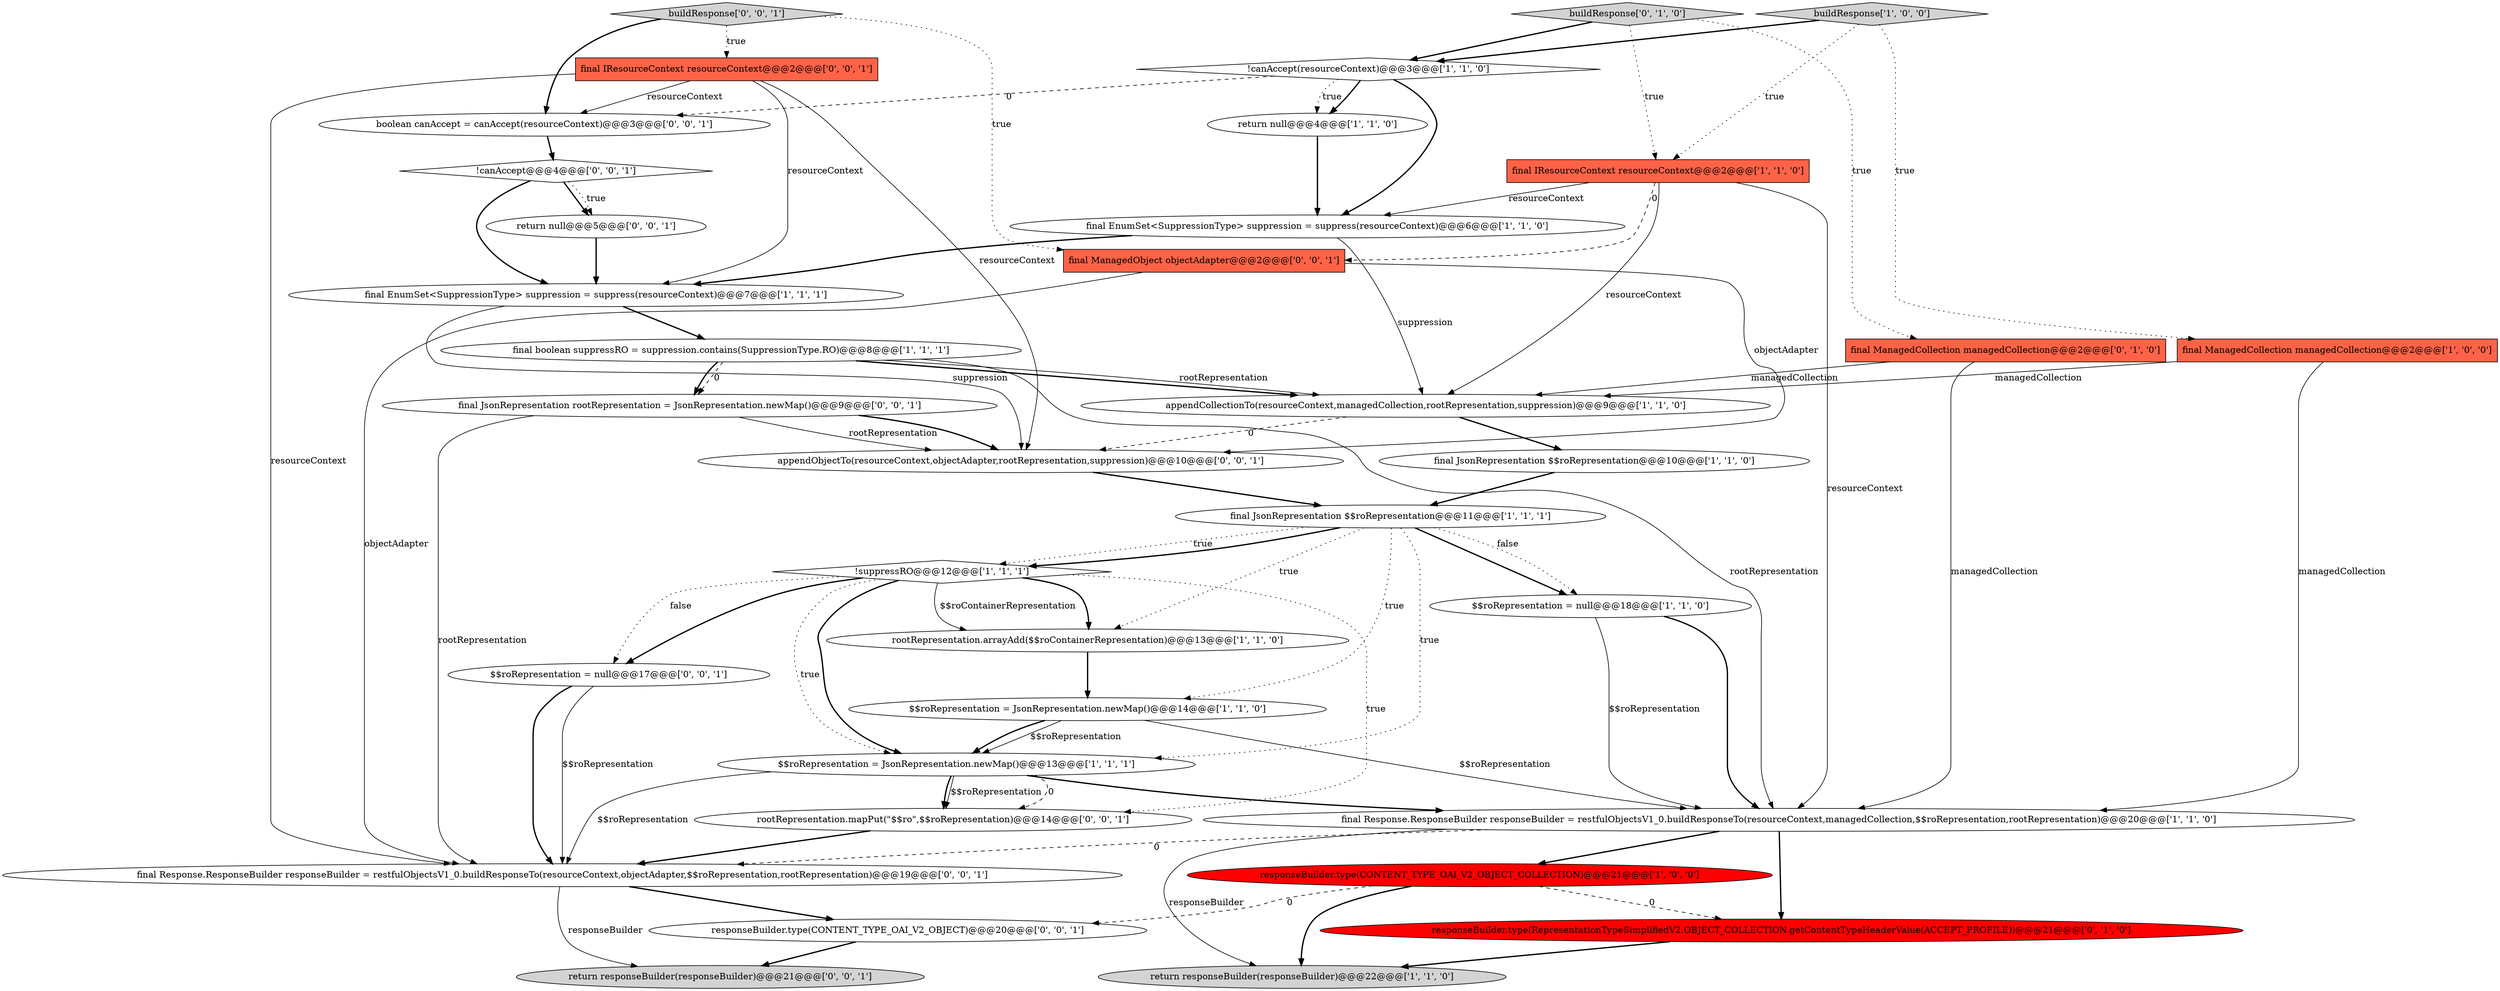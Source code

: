 digraph {
12 [style = filled, label = "final EnumSet<SuppressionType> suppression = suppress(resourceContext)@@@7@@@['1', '1', '1']", fillcolor = white, shape = ellipse image = "AAA0AAABBB1BBB"];
1 [style = filled, label = "buildResponse['1', '0', '0']", fillcolor = lightgray, shape = diamond image = "AAA0AAABBB1BBB"];
26 [style = filled, label = "final ManagedObject objectAdapter@@@2@@@['0', '0', '1']", fillcolor = tomato, shape = box image = "AAA0AAABBB3BBB"];
27 [style = filled, label = "$$roRepresentation = null@@@17@@@['0', '0', '1']", fillcolor = white, shape = ellipse image = "AAA0AAABBB3BBB"];
34 [style = filled, label = "return null@@@5@@@['0', '0', '1']", fillcolor = white, shape = ellipse image = "AAA0AAABBB3BBB"];
5 [style = filled, label = "final Response.ResponseBuilder responseBuilder = restfulObjectsV1_0.buildResponseTo(resourceContext,managedCollection,$$roRepresentation,rootRepresentation)@@@20@@@['1', '1', '0']", fillcolor = white, shape = ellipse image = "AAA0AAABBB1BBB"];
7 [style = filled, label = "appendCollectionTo(resourceContext,managedCollection,rootRepresentation,suppression)@@@9@@@['1', '1', '0']", fillcolor = white, shape = ellipse image = "AAA0AAABBB1BBB"];
31 [style = filled, label = "responseBuilder.type(CONTENT_TYPE_OAI_V2_OBJECT)@@@20@@@['0', '0', '1']", fillcolor = white, shape = ellipse image = "AAA0AAABBB3BBB"];
2 [style = filled, label = "responseBuilder.type(CONTENT_TYPE_OAI_V2_OBJECT_COLLECTION)@@@21@@@['1', '0', '0']", fillcolor = red, shape = ellipse image = "AAA1AAABBB1BBB"];
0 [style = filled, label = "final ManagedCollection managedCollection@@@2@@@['1', '0', '0']", fillcolor = tomato, shape = box image = "AAA0AAABBB1BBB"];
22 [style = filled, label = "final JsonRepresentation rootRepresentation = JsonRepresentation.newMap()@@@9@@@['0', '0', '1']", fillcolor = white, shape = ellipse image = "AAA0AAABBB3BBB"];
11 [style = filled, label = "return responseBuilder(responseBuilder)@@@22@@@['1', '1', '0']", fillcolor = lightgray, shape = ellipse image = "AAA0AAABBB1BBB"];
9 [style = filled, label = "final JsonRepresentation $$roRepresentation@@@10@@@['1', '1', '0']", fillcolor = white, shape = ellipse image = "AAA0AAABBB1BBB"];
17 [style = filled, label = "final JsonRepresentation $$roRepresentation@@@11@@@['1', '1', '1']", fillcolor = white, shape = ellipse image = "AAA0AAABBB1BBB"];
16 [style = filled, label = "!canAccept(resourceContext)@@@3@@@['1', '1', '0']", fillcolor = white, shape = diamond image = "AAA0AAABBB1BBB"];
20 [style = filled, label = "final ManagedCollection managedCollection@@@2@@@['0', '1', '0']", fillcolor = tomato, shape = box image = "AAA0AAABBB2BBB"];
24 [style = filled, label = "final IResourceContext resourceContext@@@2@@@['0', '0', '1']", fillcolor = tomato, shape = box image = "AAA0AAABBB3BBB"];
15 [style = filled, label = "final EnumSet<SuppressionType> suppression = suppress(resourceContext)@@@6@@@['1', '1', '0']", fillcolor = white, shape = ellipse image = "AAA0AAABBB1BBB"];
10 [style = filled, label = "$$roRepresentation = null@@@18@@@['1', '1', '0']", fillcolor = white, shape = ellipse image = "AAA0AAABBB1BBB"];
23 [style = filled, label = "rootRepresentation.mapPut(\"$$ro\",$$roRepresentation)@@@14@@@['0', '0', '1']", fillcolor = white, shape = ellipse image = "AAA0AAABBB3BBB"];
29 [style = filled, label = "!canAccept@@@4@@@['0', '0', '1']", fillcolor = white, shape = diamond image = "AAA0AAABBB3BBB"];
25 [style = filled, label = "boolean canAccept = canAccept(resourceContext)@@@3@@@['0', '0', '1']", fillcolor = white, shape = ellipse image = "AAA0AAABBB3BBB"];
19 [style = filled, label = "buildResponse['0', '1', '0']", fillcolor = lightgray, shape = diamond image = "AAA0AAABBB2BBB"];
28 [style = filled, label = "appendObjectTo(resourceContext,objectAdapter,rootRepresentation,suppression)@@@10@@@['0', '0', '1']", fillcolor = white, shape = ellipse image = "AAA0AAABBB3BBB"];
30 [style = filled, label = "buildResponse['0', '0', '1']", fillcolor = lightgray, shape = diamond image = "AAA0AAABBB3BBB"];
6 [style = filled, label = "final IResourceContext resourceContext@@@2@@@['1', '1', '0']", fillcolor = tomato, shape = box image = "AAA0AAABBB1BBB"];
21 [style = filled, label = "responseBuilder.type(RepresentationTypeSimplifiedV2.OBJECT_COLLECTION.getContentTypeHeaderValue(ACCEPT_PROFILE))@@@21@@@['0', '1', '0']", fillcolor = red, shape = ellipse image = "AAA1AAABBB2BBB"];
4 [style = filled, label = "$$roRepresentation = JsonRepresentation.newMap()@@@13@@@['1', '1', '1']", fillcolor = white, shape = ellipse image = "AAA0AAABBB1BBB"];
18 [style = filled, label = "!suppressRO@@@12@@@['1', '1', '1']", fillcolor = white, shape = diamond image = "AAA0AAABBB1BBB"];
8 [style = filled, label = "return null@@@4@@@['1', '1', '0']", fillcolor = white, shape = ellipse image = "AAA0AAABBB1BBB"];
33 [style = filled, label = "return responseBuilder(responseBuilder)@@@21@@@['0', '0', '1']", fillcolor = lightgray, shape = ellipse image = "AAA0AAABBB3BBB"];
3 [style = filled, label = "rootRepresentation.arrayAdd($$roContainerRepresentation)@@@13@@@['1', '1', '0']", fillcolor = white, shape = ellipse image = "AAA0AAABBB1BBB"];
13 [style = filled, label = "$$roRepresentation = JsonRepresentation.newMap()@@@14@@@['1', '1', '0']", fillcolor = white, shape = ellipse image = "AAA0AAABBB1BBB"];
32 [style = filled, label = "final Response.ResponseBuilder responseBuilder = restfulObjectsV1_0.buildResponseTo(resourceContext,objectAdapter,$$roRepresentation,rootRepresentation)@@@19@@@['0', '0', '1']", fillcolor = white, shape = ellipse image = "AAA0AAABBB3BBB"];
14 [style = filled, label = "final boolean suppressRO = suppression.contains(SuppressionType.RO)@@@8@@@['1', '1', '1']", fillcolor = white, shape = ellipse image = "AAA0AAABBB1BBB"];
0->5 [style = solid, label="managedCollection"];
18->3 [style = bold, label=""];
27->32 [style = bold, label=""];
10->5 [style = solid, label="$$roRepresentation"];
24->12 [style = solid, label="resourceContext"];
6->7 [style = solid, label="resourceContext"];
25->29 [style = bold, label=""];
29->34 [style = bold, label=""];
14->7 [style = bold, label=""];
7->9 [style = bold, label=""];
24->28 [style = solid, label="resourceContext"];
22->28 [style = solid, label="rootRepresentation"];
6->26 [style = dashed, label="0"];
4->23 [style = solid, label="$$roRepresentation"];
32->33 [style = solid, label="responseBuilder"];
1->6 [style = dotted, label="true"];
1->0 [style = dotted, label="true"];
20->5 [style = solid, label="managedCollection"];
4->23 [style = dashed, label="0"];
5->11 [style = solid, label="responseBuilder"];
18->23 [style = dotted, label="true"];
6->5 [style = solid, label="resourceContext"];
16->25 [style = dashed, label="0"];
14->22 [style = bold, label=""];
14->22 [style = dashed, label="0"];
9->17 [style = bold, label=""];
17->3 [style = dotted, label="true"];
5->21 [style = bold, label=""];
5->32 [style = dashed, label="0"];
14->7 [style = solid, label="rootRepresentation"];
18->27 [style = dotted, label="false"];
18->4 [style = bold, label=""];
21->11 [style = bold, label=""];
2->21 [style = dashed, label="0"];
12->28 [style = solid, label="suppression"];
1->16 [style = bold, label=""];
0->7 [style = solid, label="managedCollection"];
31->33 [style = bold, label=""];
12->14 [style = bold, label=""];
15->12 [style = bold, label=""];
20->7 [style = solid, label="managedCollection"];
13->5 [style = solid, label="$$roRepresentation"];
32->31 [style = bold, label=""];
4->23 [style = bold, label=""];
17->10 [style = bold, label=""];
16->8 [style = dotted, label="true"];
27->32 [style = solid, label="$$roRepresentation"];
8->15 [style = bold, label=""];
17->18 [style = dotted, label="true"];
16->8 [style = bold, label=""];
29->34 [style = dotted, label="true"];
17->4 [style = dotted, label="true"];
22->32 [style = solid, label="rootRepresentation"];
23->32 [style = bold, label=""];
17->10 [style = dotted, label="false"];
22->28 [style = bold, label=""];
19->16 [style = bold, label=""];
4->32 [style = solid, label="$$roRepresentation"];
10->5 [style = bold, label=""];
7->28 [style = dashed, label="0"];
13->4 [style = solid, label="$$roRepresentation"];
28->17 [style = bold, label=""];
26->28 [style = solid, label="objectAdapter"];
4->5 [style = bold, label=""];
2->11 [style = bold, label=""];
24->25 [style = solid, label="resourceContext"];
16->15 [style = bold, label=""];
24->32 [style = solid, label="resourceContext"];
30->24 [style = dotted, label="true"];
19->20 [style = dotted, label="true"];
14->5 [style = solid, label="rootRepresentation"];
18->3 [style = solid, label="$$roContainerRepresentation"];
30->25 [style = bold, label=""];
30->26 [style = dotted, label="true"];
34->12 [style = bold, label=""];
2->31 [style = dashed, label="0"];
5->2 [style = bold, label=""];
29->12 [style = bold, label=""];
18->27 [style = bold, label=""];
15->7 [style = solid, label="suppression"];
3->13 [style = bold, label=""];
19->6 [style = dotted, label="true"];
18->4 [style = dotted, label="true"];
17->13 [style = dotted, label="true"];
26->32 [style = solid, label="objectAdapter"];
6->15 [style = solid, label="resourceContext"];
17->18 [style = bold, label=""];
13->4 [style = bold, label=""];
}
